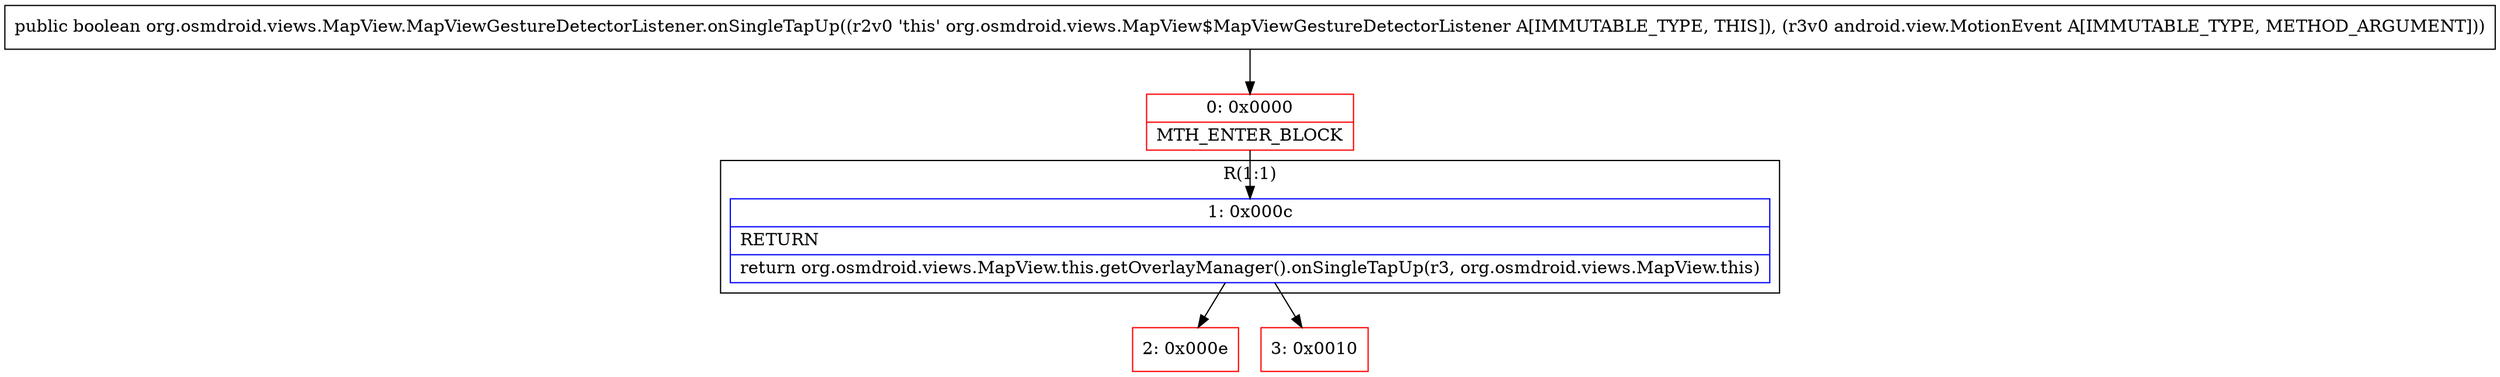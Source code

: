 digraph "CFG fororg.osmdroid.views.MapView.MapViewGestureDetectorListener.onSingleTapUp(Landroid\/view\/MotionEvent;)Z" {
subgraph cluster_Region_745890066 {
label = "R(1:1)";
node [shape=record,color=blue];
Node_1 [shape=record,label="{1\:\ 0x000c|RETURN\l|return org.osmdroid.views.MapView.this.getOverlayManager().onSingleTapUp(r3, org.osmdroid.views.MapView.this)\l}"];
}
Node_0 [shape=record,color=red,label="{0\:\ 0x0000|MTH_ENTER_BLOCK\l}"];
Node_2 [shape=record,color=red,label="{2\:\ 0x000e}"];
Node_3 [shape=record,color=red,label="{3\:\ 0x0010}"];
MethodNode[shape=record,label="{public boolean org.osmdroid.views.MapView.MapViewGestureDetectorListener.onSingleTapUp((r2v0 'this' org.osmdroid.views.MapView$MapViewGestureDetectorListener A[IMMUTABLE_TYPE, THIS]), (r3v0 android.view.MotionEvent A[IMMUTABLE_TYPE, METHOD_ARGUMENT])) }"];
MethodNode -> Node_0;
Node_1 -> Node_2;
Node_1 -> Node_3;
Node_0 -> Node_1;
}

